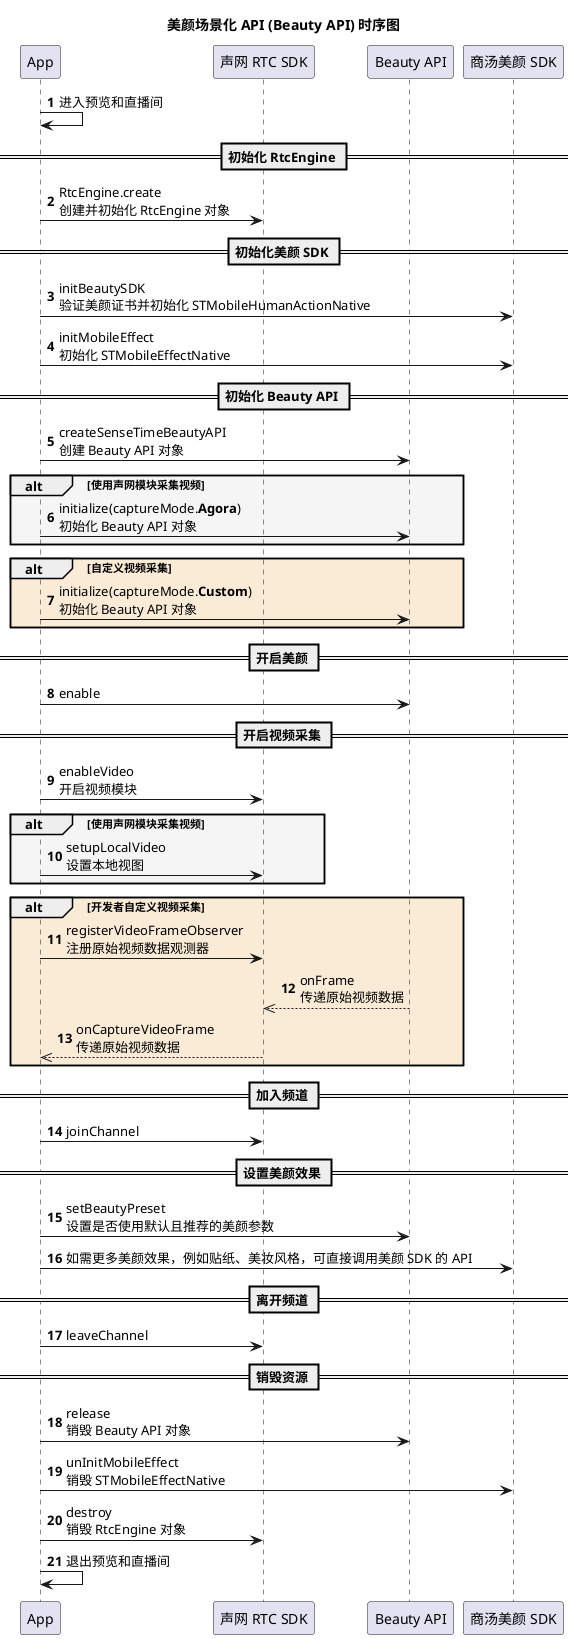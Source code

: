 @startuml
autonumber
title 美颜场景化 API (Beauty API) 时序图
participant "App" as app
participant "声网 RTC SDK" as rtc
participant "Beauty API" as api
participant "商汤美颜 SDK" as beauty
app -> app: 进入预览和直播间
== 初始化 RtcEngine ==
app -> rtc: RtcEngine.create \n创建并初始化 RtcEngine 对象
== 初始化美颜 SDK ==
app -> beauty: initBeautySDK \n验证美颜证书并初始化 STMobileHumanActionNative
app -> beauty: initMobileEffect \n初始化 STMobileEffectNative
== 初始化 Beauty API ==
app -> api: createSenseTimeBeautyAPI \n创建 Beauty API 对象
alt #WhiteSmoke 使用声网模块采集视频
app -> api: initialize(captureMode.**Agora**) \n初始化 Beauty API 对象
end
alt #AntiqueWhite 自定义视频采集
app -> api: initialize(captureMode.**Custom**) \n初始化 Beauty API 对象
end
== 开启美颜 ==
app -> api: enable
== 开启视频采集 ==
app -> rtc: enableVideo \n开启视频模块
alt #WhiteSmoke 使用声网模块采集视频
app -> rtc: setupLocalVideo \n设置本地视图
end
alt #AntiqueWhite 开发者自定义视频采集
app -> rtc: registerVideoFrameObserver \n注册原始视频数据观测器
api -->> rtc: onFrame \n传递原始视频数据
rtc -->> app: onCaptureVideoFrame \n传递原始视频数据
end
== 加入频道 ==
app -> rtc: joinChannel
== 设置美颜效果 ==
app -> api: setBeautyPreset \n设置是否使用默认且推荐的美颜参数
app -> beauty: 如需更多美颜效果，例如贴纸、美妆风格，可直接调用美颜 SDK 的 API
== 离开频道 ==
app -> rtc: leaveChannel
== 销毁资源 ==
app -> api: release \n销毁 Beauty API 对象
app -> beauty: unInitMobileEffect \n销毁 STMobileEffectNative
app -> rtc: destroy \n销毁 RtcEngine 对象
app -> app: 退出预览和直播间
@enduml